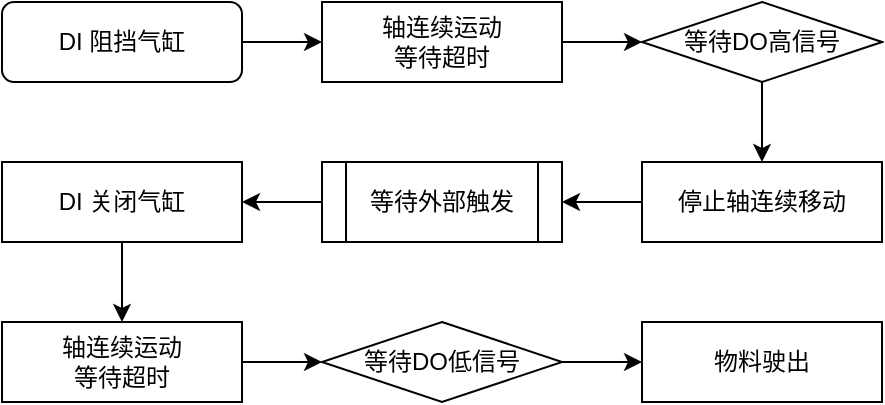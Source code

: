<mxfile version="21.6.6" type="github">
  <diagram id="C5RBs43oDa-KdzZeNtuy" name="Page-1">
    <mxGraphModel dx="749" dy="530" grid="1" gridSize="10" guides="1" tooltips="1" connect="1" arrows="1" fold="1" page="1" pageScale="1" pageWidth="827" pageHeight="1169" math="0" shadow="0">
      <root>
        <mxCell id="WIyWlLk6GJQsqaUBKTNV-0" />
        <mxCell id="WIyWlLk6GJQsqaUBKTNV-1" parent="WIyWlLk6GJQsqaUBKTNV-0" />
        <mxCell id="Mojzn32GvCdecLpGFK2S-1" value="" style="edgeStyle=orthogonalEdgeStyle;rounded=0;orthogonalLoop=1;jettySize=auto;html=1;" parent="WIyWlLk6GJQsqaUBKTNV-1" source="WIyWlLk6GJQsqaUBKTNV-3" target="Mojzn32GvCdecLpGFK2S-0" edge="1">
          <mxGeometry relative="1" as="geometry" />
        </mxCell>
        <mxCell id="WIyWlLk6GJQsqaUBKTNV-3" value="DI 阻挡气缸" style="rounded=1;whiteSpace=wrap;html=1;fontSize=12;glass=0;strokeWidth=1;shadow=0;" parent="WIyWlLk6GJQsqaUBKTNV-1" vertex="1">
          <mxGeometry x="120" y="160" width="120" height="40" as="geometry" />
        </mxCell>
        <mxCell id="Mojzn32GvCdecLpGFK2S-3" value="" style="edgeStyle=orthogonalEdgeStyle;rounded=0;orthogonalLoop=1;jettySize=auto;html=1;" parent="WIyWlLk6GJQsqaUBKTNV-1" source="Mojzn32GvCdecLpGFK2S-0" target="Mojzn32GvCdecLpGFK2S-2" edge="1">
          <mxGeometry relative="1" as="geometry" />
        </mxCell>
        <mxCell id="Mojzn32GvCdecLpGFK2S-0" value="轴连续运动&lt;br&gt;等待超时" style="rounded=0;whiteSpace=wrap;html=1;fontSize=12;glass=0;strokeWidth=1;shadow=0;" parent="WIyWlLk6GJQsqaUBKTNV-1" vertex="1">
          <mxGeometry x="280" y="160" width="120" height="40" as="geometry" />
        </mxCell>
        <mxCell id="seuEclP1IVhdWHWNPmXE-2" value="" style="edgeStyle=orthogonalEdgeStyle;rounded=0;orthogonalLoop=1;jettySize=auto;html=1;" edge="1" parent="WIyWlLk6GJQsqaUBKTNV-1" source="Mojzn32GvCdecLpGFK2S-2" target="seuEclP1IVhdWHWNPmXE-1">
          <mxGeometry relative="1" as="geometry" />
        </mxCell>
        <mxCell id="Mojzn32GvCdecLpGFK2S-2" value="等待DO高信号" style="rounded=0;whiteSpace=wrap;html=1;fontSize=12;glass=0;strokeWidth=1;shadow=0;shape=rhombus;perimeter=rhombusPerimeter;" parent="WIyWlLk6GJQsqaUBKTNV-1" vertex="1">
          <mxGeometry x="440" y="160" width="120" height="40" as="geometry" />
        </mxCell>
        <mxCell id="seuEclP1IVhdWHWNPmXE-12" value="" style="edgeStyle=orthogonalEdgeStyle;rounded=0;orthogonalLoop=1;jettySize=auto;html=1;" edge="1" parent="WIyWlLk6GJQsqaUBKTNV-1" source="seuEclP1IVhdWHWNPmXE-1" target="seuEclP1IVhdWHWNPmXE-11">
          <mxGeometry relative="1" as="geometry" />
        </mxCell>
        <mxCell id="seuEclP1IVhdWHWNPmXE-1" value="停止轴连续移动" style="whiteSpace=wrap;html=1;rounded=0;glass=0;strokeWidth=1;shadow=0;" vertex="1" parent="WIyWlLk6GJQsqaUBKTNV-1">
          <mxGeometry x="440" y="240" width="120" height="40" as="geometry" />
        </mxCell>
        <mxCell id="seuEclP1IVhdWHWNPmXE-14" value="" style="edgeStyle=orthogonalEdgeStyle;rounded=0;orthogonalLoop=1;jettySize=auto;html=1;" edge="1" parent="WIyWlLk6GJQsqaUBKTNV-1" source="seuEclP1IVhdWHWNPmXE-11" target="seuEclP1IVhdWHWNPmXE-13">
          <mxGeometry relative="1" as="geometry" />
        </mxCell>
        <mxCell id="seuEclP1IVhdWHWNPmXE-11" value="等待外部触发" style="whiteSpace=wrap;html=1;rounded=0;glass=0;strokeWidth=1;shadow=0;shape=process;backgroundOutline=1;" vertex="1" parent="WIyWlLk6GJQsqaUBKTNV-1">
          <mxGeometry x="280" y="240" width="120" height="40" as="geometry" />
        </mxCell>
        <mxCell id="seuEclP1IVhdWHWNPmXE-16" value="" style="edgeStyle=orthogonalEdgeStyle;rounded=0;orthogonalLoop=1;jettySize=auto;html=1;" edge="1" parent="WIyWlLk6GJQsqaUBKTNV-1" source="seuEclP1IVhdWHWNPmXE-13" target="seuEclP1IVhdWHWNPmXE-15">
          <mxGeometry relative="1" as="geometry" />
        </mxCell>
        <mxCell id="seuEclP1IVhdWHWNPmXE-13" value="DI 关闭气缸" style="whiteSpace=wrap;html=1;rounded=0;glass=0;strokeWidth=1;shadow=0;" vertex="1" parent="WIyWlLk6GJQsqaUBKTNV-1">
          <mxGeometry x="120" y="240" width="120" height="40" as="geometry" />
        </mxCell>
        <mxCell id="seuEclP1IVhdWHWNPmXE-18" value="" style="edgeStyle=orthogonalEdgeStyle;rounded=0;orthogonalLoop=1;jettySize=auto;html=1;" edge="1" parent="WIyWlLk6GJQsqaUBKTNV-1" source="seuEclP1IVhdWHWNPmXE-15" target="seuEclP1IVhdWHWNPmXE-17">
          <mxGeometry relative="1" as="geometry" />
        </mxCell>
        <mxCell id="seuEclP1IVhdWHWNPmXE-15" value="轴连续运动&lt;br style=&quot;border-color: var(--border-color);&quot;&gt;等待超时" style="whiteSpace=wrap;html=1;rounded=0;glass=0;strokeWidth=1;shadow=0;" vertex="1" parent="WIyWlLk6GJQsqaUBKTNV-1">
          <mxGeometry x="120" y="320" width="120" height="40" as="geometry" />
        </mxCell>
        <mxCell id="seuEclP1IVhdWHWNPmXE-20" value="" style="edgeStyle=orthogonalEdgeStyle;rounded=0;orthogonalLoop=1;jettySize=auto;html=1;" edge="1" parent="WIyWlLk6GJQsqaUBKTNV-1" source="seuEclP1IVhdWHWNPmXE-17" target="seuEclP1IVhdWHWNPmXE-19">
          <mxGeometry relative="1" as="geometry" />
        </mxCell>
        <mxCell id="seuEclP1IVhdWHWNPmXE-17" value="等待DO低信号" style="whiteSpace=wrap;html=1;rounded=0;glass=0;strokeWidth=1;shadow=0;shape=rhombus;perimeter=rhombusPerimeter;" vertex="1" parent="WIyWlLk6GJQsqaUBKTNV-1">
          <mxGeometry x="280" y="320" width="120" height="40" as="geometry" />
        </mxCell>
        <mxCell id="seuEclP1IVhdWHWNPmXE-19" value="物料驶出" style="whiteSpace=wrap;html=1;rounded=0;glass=0;strokeWidth=1;shadow=0;" vertex="1" parent="WIyWlLk6GJQsqaUBKTNV-1">
          <mxGeometry x="440" y="320" width="120" height="40" as="geometry" />
        </mxCell>
      </root>
    </mxGraphModel>
  </diagram>
</mxfile>
